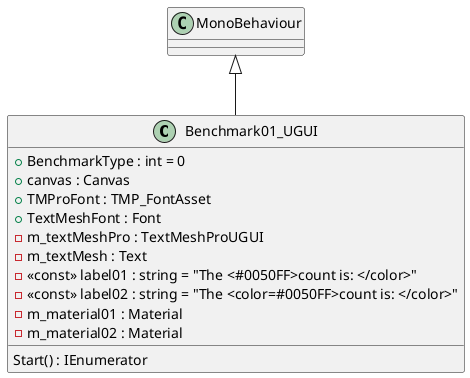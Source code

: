 @startuml
class Benchmark01_UGUI {
    + BenchmarkType : int = 0
    + canvas : Canvas
    + TMProFont : TMP_FontAsset
    + TextMeshFont : Font
    - m_textMeshPro : TextMeshProUGUI
    - m_textMesh : Text
    - <<const>> label01 : string = "The <#0050FF>count is: </color>"
    - <<const>> label02 : string = "The <color=#0050FF>count is: </color>"
    - m_material01 : Material
    - m_material02 : Material
    Start() : IEnumerator
}
MonoBehaviour <|-- Benchmark01_UGUI
@enduml
